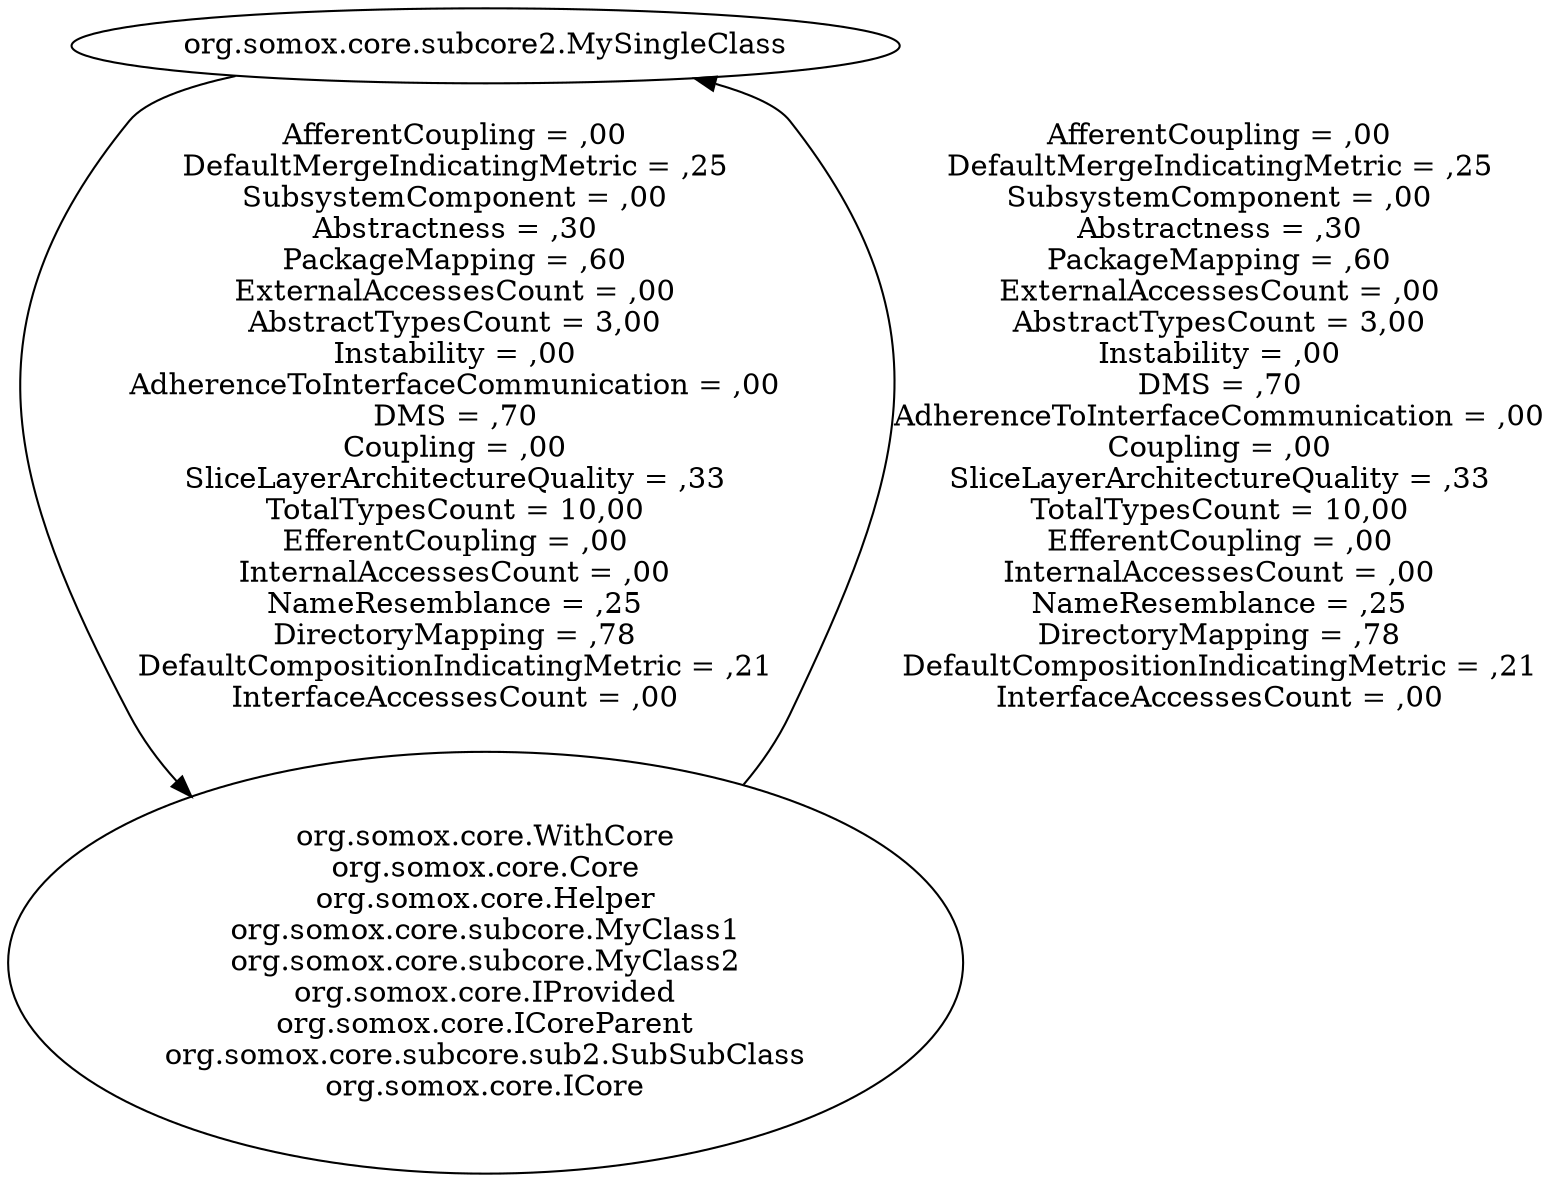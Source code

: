digraph G {
"org.somox.core.subcore2.MySingleClass";
"org.somox.core.WithCore\norg.somox.core.Core\norg.somox.core.Helper\norg.somox.core.subcore.MyClass1\norg.somox.core.subcore.MyClass2\norg.somox.core.IProvided\norg.somox.core.ICoreParent\norg.somox.core.subcore.sub2.SubSubClass\norg.somox.core.ICore";
"org.somox.core.WithCore\norg.somox.core.Core\norg.somox.core.Helper\norg.somox.core.subcore.MyClass1\norg.somox.core.subcore.MyClass2\norg.somox.core.IProvided\norg.somox.core.ICoreParent\norg.somox.core.subcore.sub2.SubSubClass\norg.somox.core.ICore" -> "org.somox.core.subcore2.MySingleClass" [label="AfferentCoupling = ,00\nDefaultMergeIndicatingMetric = ,25\nSubsystemComponent = ,00\nAbstractness = ,30\nPackageMapping = ,60\nExternalAccessesCount = ,00\nAbstractTypesCount = 3,00\nInstability = ,00\nDMS = ,70\nAdherenceToInterfaceCommunication = ,00\nCoupling = ,00\nSliceLayerArchitectureQuality = ,33\nTotalTypesCount = 10,00\nEfferentCoupling = ,00\nInternalAccessesCount = ,00\nNameResemblance = ,25\nDirectoryMapping = ,78\nDefaultCompositionIndicatingMetric = ,21\nInterfaceAccessesCount = ,00\n"];
"org.somox.core.subcore2.MySingleClass" -> "org.somox.core.WithCore\norg.somox.core.Core\norg.somox.core.Helper\norg.somox.core.subcore.MyClass1\norg.somox.core.subcore.MyClass2\norg.somox.core.IProvided\norg.somox.core.ICoreParent\norg.somox.core.subcore.sub2.SubSubClass\norg.somox.core.ICore" [label="AfferentCoupling = ,00\nDefaultMergeIndicatingMetric = ,25\nSubsystemComponent = ,00\nAbstractness = ,30\nPackageMapping = ,60\nExternalAccessesCount = ,00\nAbstractTypesCount = 3,00\nInstability = ,00\nAdherenceToInterfaceCommunication = ,00\nDMS = ,70\nCoupling = ,00\nSliceLayerArchitectureQuality = ,33\nTotalTypesCount = 10,00\nEfferentCoupling = ,00\nInternalAccessesCount = ,00\nNameResemblance = ,25\nDirectoryMapping = ,78\nDefaultCompositionIndicatingMetric = ,21\nInterfaceAccessesCount = ,00\n"];
}
